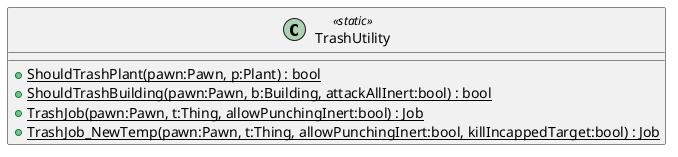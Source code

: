 @startuml
class TrashUtility <<static>> {
    + {static} ShouldTrashPlant(pawn:Pawn, p:Plant) : bool
    + {static} ShouldTrashBuilding(pawn:Pawn, b:Building, attackAllInert:bool) : bool
    + {static} TrashJob(pawn:Pawn, t:Thing, allowPunchingInert:bool) : Job
    + {static} TrashJob_NewTemp(pawn:Pawn, t:Thing, allowPunchingInert:bool, killIncappedTarget:bool) : Job
}
@enduml

